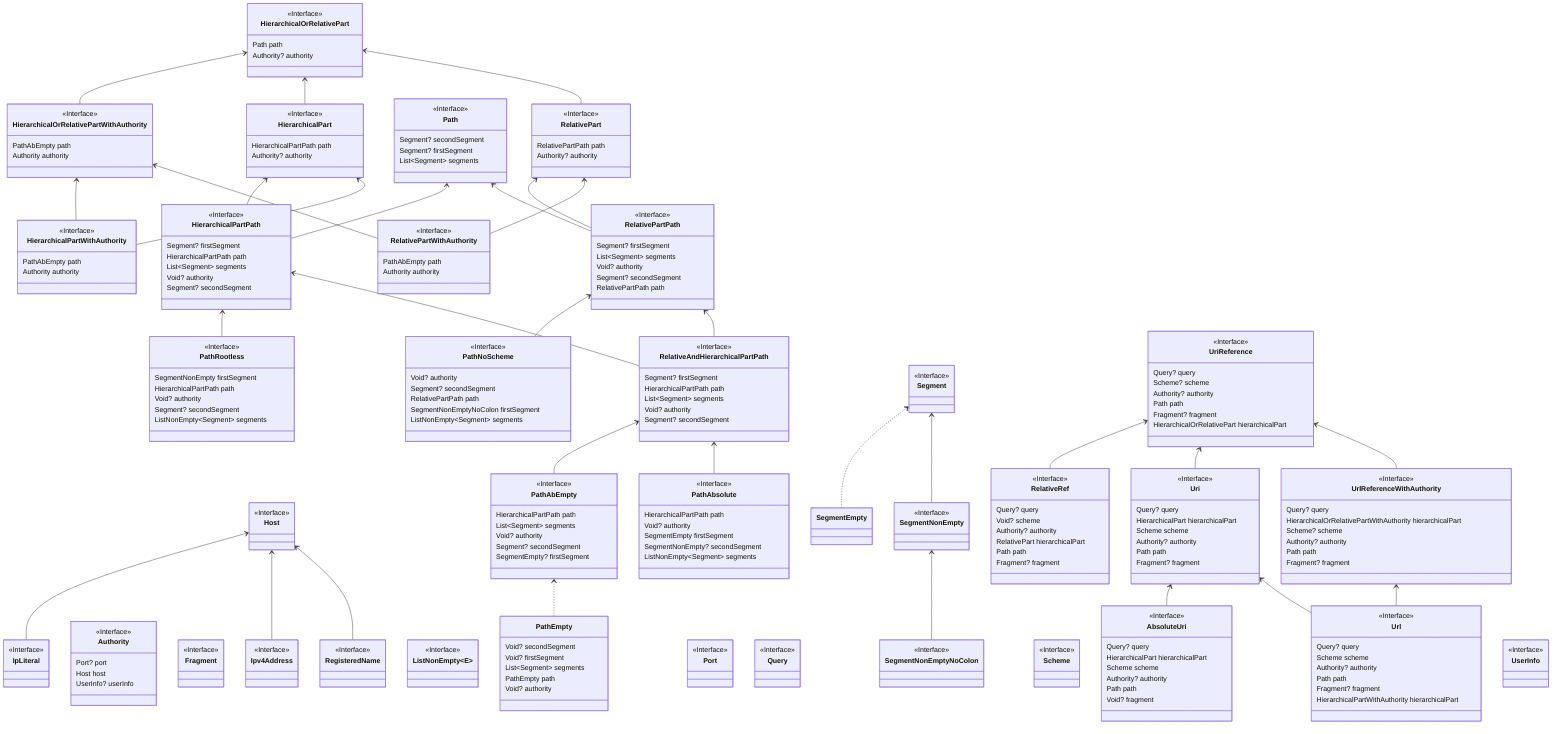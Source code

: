 classDiagram
direction BT
class AbsoluteUri {
<<Interface>>
   Query? query
   HierarchicalPart hierarchicalPart
   Scheme scheme
   Authority? authority
   Path path
   Void? fragment
}
class Authority {
<<Interface>>
   Port? port
   Host host
   UserInfo? userInfo
}
class Fragment {
<<Interface>>

}
class HierarchicalOrRelativePart {
<<Interface>>
   Path path
   Authority? authority
}
class HierarchicalOrRelativePartWithAuthority {
<<Interface>>
   PathAbEmpty path
   Authority authority
}
class HierarchicalPart {
<<Interface>>
   HierarchicalPartPath path
   Authority? authority
}
class HierarchicalPartPath {
<<Interface>>
   Segment? firstSegment
   HierarchicalPartPath path
   List~Segment~ segments
   Void? authority
   Segment? secondSegment
}
class HierarchicalPartWithAuthority {
<<Interface>>
   PathAbEmpty path
   Authority authority
}
class Host {
<<Interface>>

}
class IpLiteral {
<<Interface>>

}
class Ipv4Address {
<<Interface>>

}
class ListNonEmpty~E~ {
<<Interface>>

}
class Path {
<<Interface>>
   Segment? secondSegment
   Segment? firstSegment
   List~Segment~ segments
}
class PathAbEmpty {
<<Interface>>
   HierarchicalPartPath path
   List~Segment~ segments
   Void? authority
   Segment? secondSegment
   SegmentEmpty? firstSegment
}
class PathAbsolute {
<<Interface>>
   HierarchicalPartPath path
   Void? authority
   SegmentEmpty firstSegment
   SegmentNonEmpty? secondSegment
   ListNonEmpty~Segment~ segments
}
class PathEmpty {
   Void? secondSegment
   Void? firstSegment
   List~Segment~ segments
   PathEmpty path
   Void? authority
}
class PathNoScheme {
<<Interface>>
   Void? authority
   Segment? secondSegment
   RelativePartPath path
   SegmentNonEmptyNoColon firstSegment
   ListNonEmpty~Segment~ segments
}
class PathRootless {
<<Interface>>
   SegmentNonEmpty firstSegment
   HierarchicalPartPath path
   Void? authority
   Segment? secondSegment
   ListNonEmpty~Segment~ segments
}
class Port {
<<Interface>>

}
class Query {
<<Interface>>

}
class RegisteredName {
<<Interface>>

}
class RelativeAndHierarchicalPartPath {
<<Interface>>
   Segment? firstSegment
   HierarchicalPartPath path
   List~Segment~ segments
   Void? authority
   Segment? secondSegment
}
class RelativePart {
<<Interface>>
   RelativePartPath path
   Authority? authority
}
class RelativePartPath {
<<Interface>>
   Segment? firstSegment
   List~Segment~ segments
   Void? authority
   Segment? secondSegment
   RelativePartPath path
}
class RelativePartWithAuthority {
<<Interface>>
   PathAbEmpty path
   Authority authority
}
class RelativeRef {
<<Interface>>
   Query? query
   Void? scheme
   Authority? authority
   RelativePart hierarchicalPart
   Path path
   Fragment? fragment
}
class Scheme {
<<Interface>>

}
class Segment {
<<Interface>>

}
class SegmentEmpty
class SegmentNonEmpty {
<<Interface>>

}
class SegmentNonEmptyNoColon {
<<Interface>>

}
class Uri {
<<Interface>>
   Query? query
   HierarchicalPart hierarchicalPart
   Scheme scheme
   Authority? authority
   Path path
   Fragment? fragment
}
class UriReference {
<<Interface>>
   Query? query
   Scheme? scheme
   Authority? authority
   Path path
   Fragment? fragment
   HierarchicalOrRelativePart hierarchicalPart
}
class Url {
<<Interface>>
   Query? query
   Scheme scheme
   Authority? authority
   Path path
   Fragment? fragment
   HierarchicalPartWithAuthority hierarchicalPart
}
class UrlReferenceWithAuthority {
<<Interface>>
   Query? query
   HierarchicalOrRelativePartWithAuthority hierarchicalPart
   Scheme? scheme
   Authority? authority
   Path path
   Fragment? fragment
}
class UserInfo {
<<Interface>>

}

AbsoluteUri  -->  Uri 
HierarchicalOrRelativePartWithAuthority  -->  HierarchicalOrRelativePart 
HierarchicalPart  -->  HierarchicalOrRelativePart 
HierarchicalPartPath  -->  HierarchicalPart 
HierarchicalPartPath  -->  Path 
HierarchicalPartWithAuthority  -->  HierarchicalOrRelativePartWithAuthority 
HierarchicalPartWithAuthority  -->  HierarchicalPart 
IpLiteral  -->  Host 
Ipv4Address  -->  Host 
PathAbEmpty  -->  RelativeAndHierarchicalPartPath 
PathAbsolute  -->  RelativeAndHierarchicalPartPath 
PathEmpty  ..>  PathAbEmpty 
PathNoScheme  -->  RelativePartPath 
PathRootless  -->  HierarchicalPartPath 
RegisteredName  -->  Host 
RelativeAndHierarchicalPartPath  -->  HierarchicalPartPath 
RelativeAndHierarchicalPartPath  -->  RelativePartPath 
RelativePart  -->  HierarchicalOrRelativePart 
RelativePartPath  -->  Path 
RelativePartPath  -->  RelativePart 
RelativePartWithAuthority  -->  HierarchicalOrRelativePartWithAuthority 
RelativePartWithAuthority  -->  RelativePart 
RelativeRef  -->  UriReference 
SegmentEmpty  ..>  Segment 
SegmentNonEmpty  -->  Segment 
SegmentNonEmptyNoColon  -->  SegmentNonEmpty 
Uri  -->  UriReference 
Url  -->  Uri 
Url  -->  UrlReferenceWithAuthority 
UrlReferenceWithAuthority  -->  UriReference